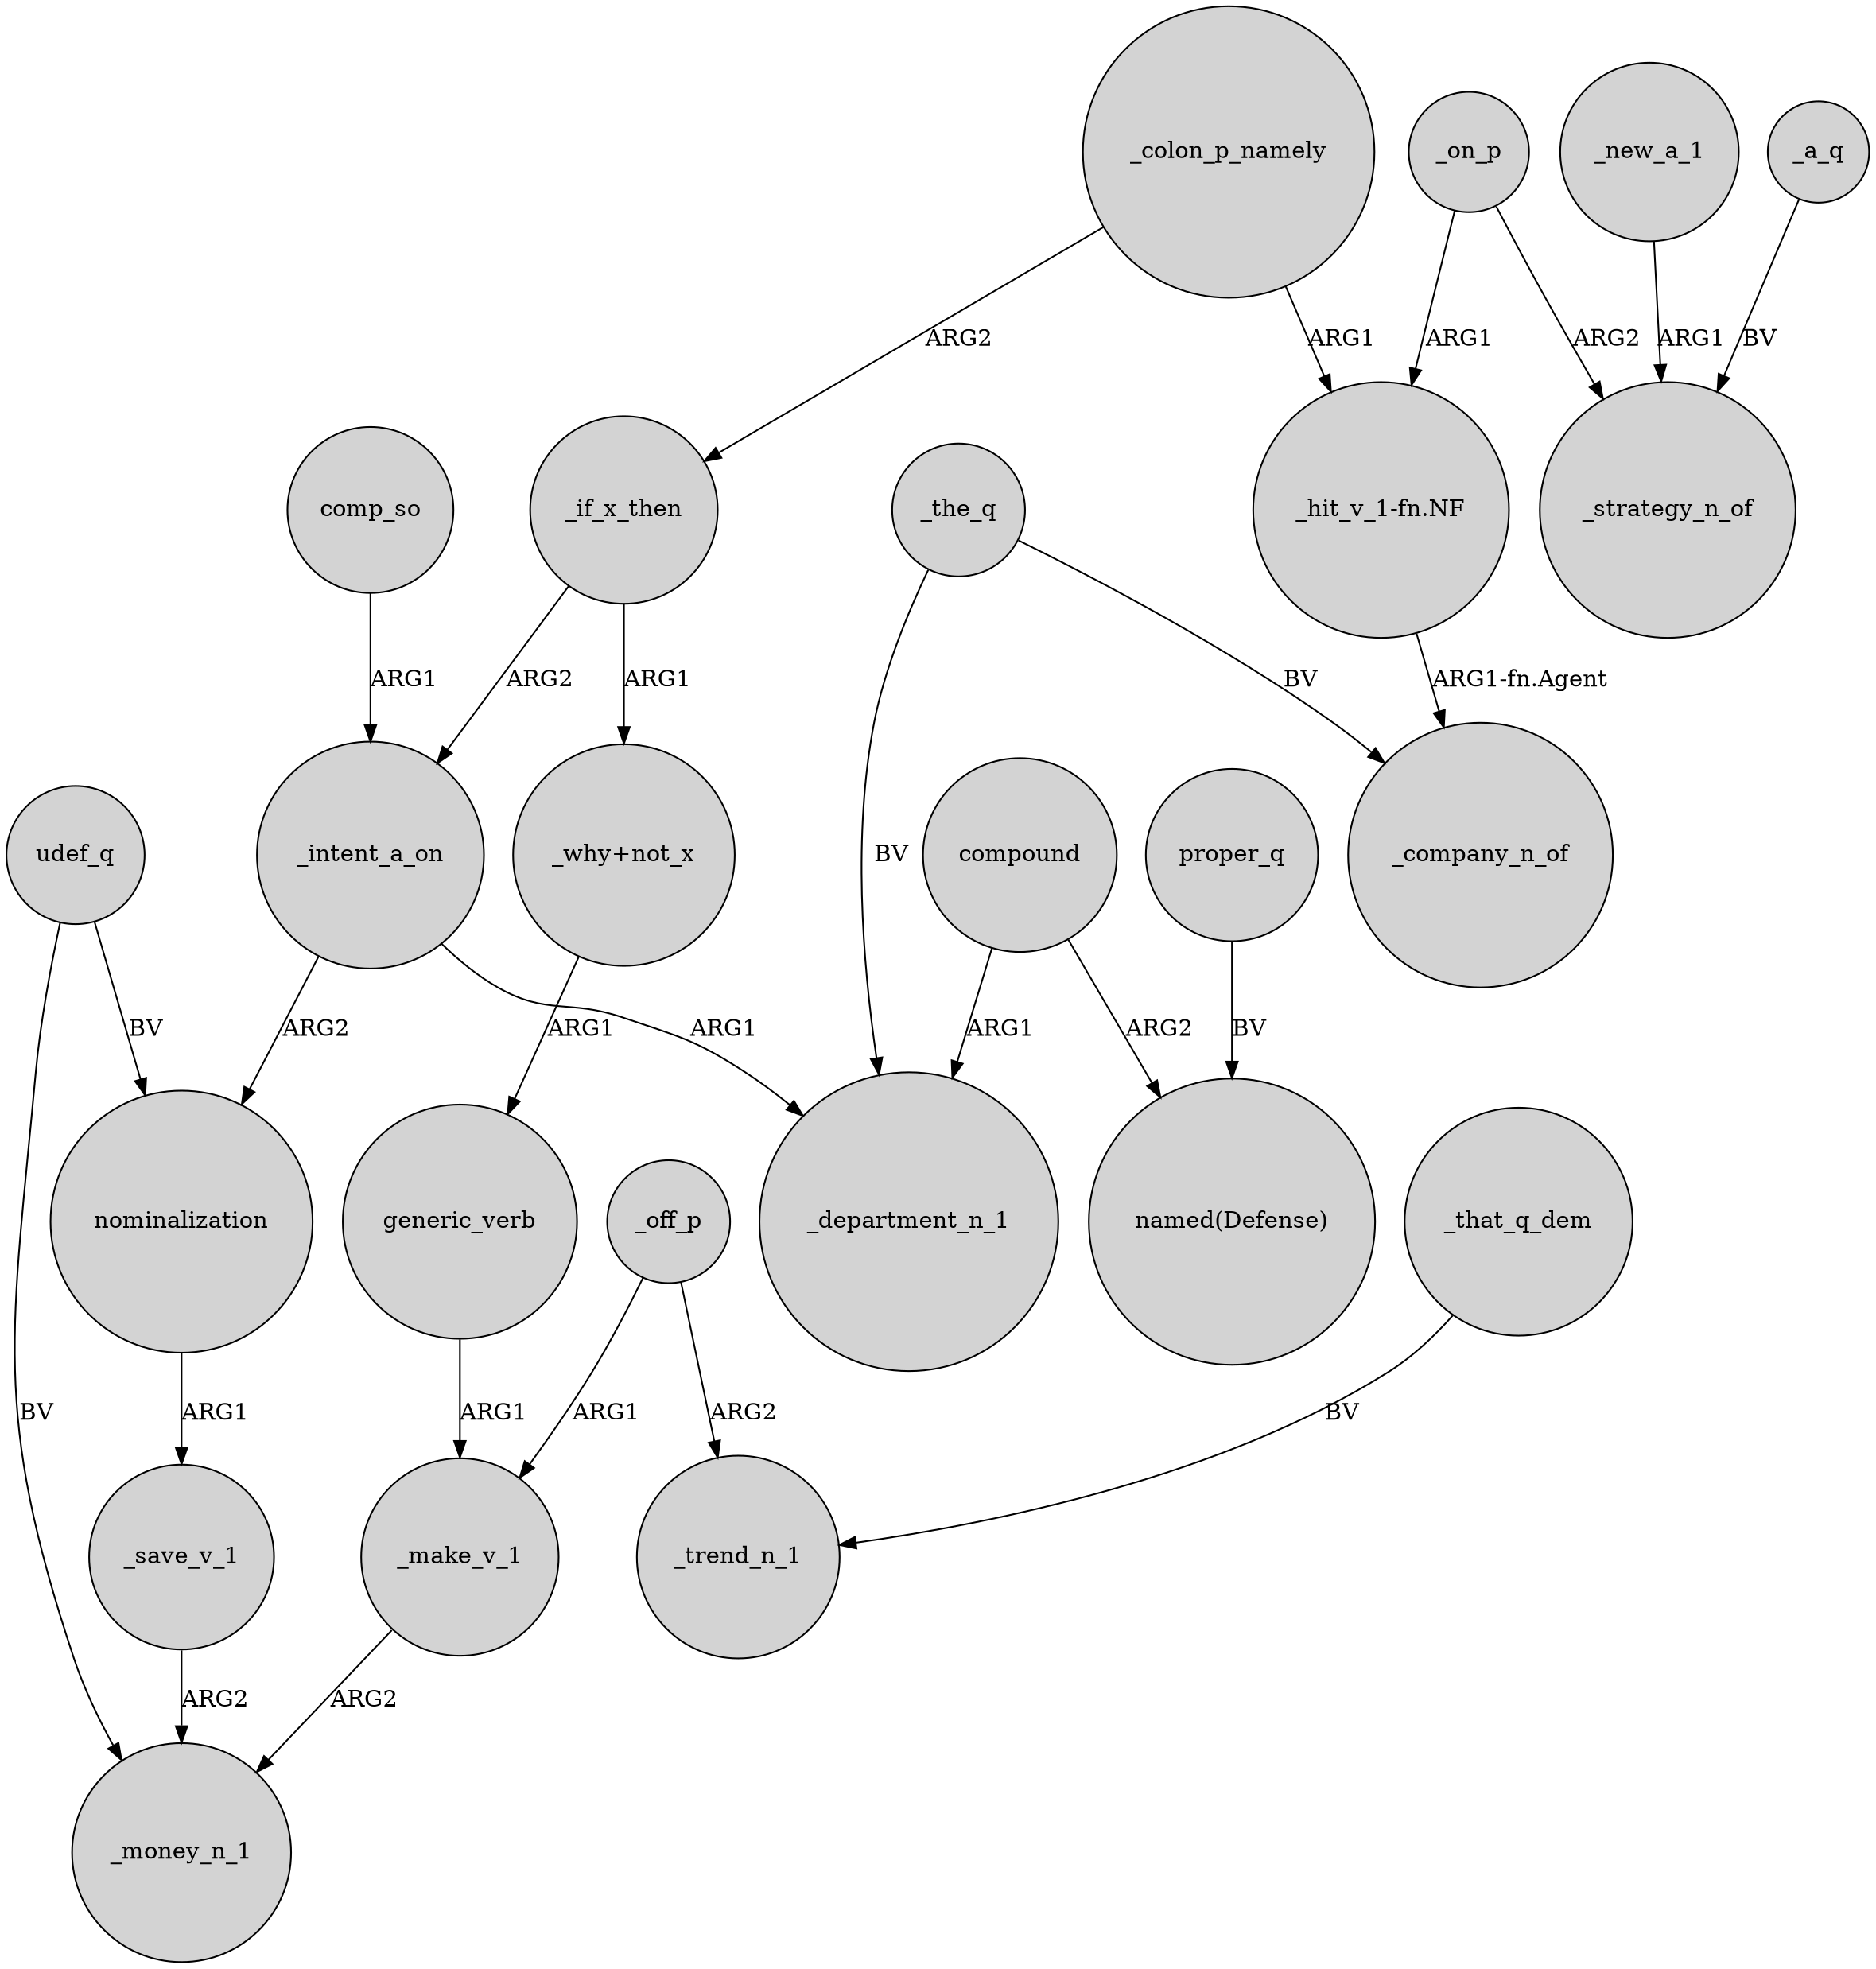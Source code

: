 digraph {
	node [shape=circle style=filled]
	udef_q -> _money_n_1 [label=BV]
	_if_x_then -> _intent_a_on [label=ARG2]
	_intent_a_on -> _department_n_1 [label=ARG1]
	_on_p -> "_hit_v_1-fn.NF" [label=ARG1]
	comp_so -> _intent_a_on [label=ARG1]
	_save_v_1 -> _money_n_1 [label=ARG2]
	compound -> _department_n_1 [label=ARG1]
	_intent_a_on -> nominalization [label=ARG2]
	_new_a_1 -> _strategy_n_of [label=ARG1]
	_the_q -> _department_n_1 [label=BV]
	_the_q -> _company_n_of [label=BV]
	_off_p -> _make_v_1 [label=ARG1]
	_off_p -> _trend_n_1 [label=ARG2]
	nominalization -> _save_v_1 [label=ARG1]
	generic_verb -> _make_v_1 [label=ARG1]
	"_hit_v_1-fn.NF" -> _company_n_of [label="ARG1-fn.Agent"]
	_if_x_then -> "_why+not_x" [label=ARG1]
	"_why+not_x" -> generic_verb [label=ARG1]
	_on_p -> _strategy_n_of [label=ARG2]
	udef_q -> nominalization [label=BV]
	_colon_p_namely -> "_hit_v_1-fn.NF" [label=ARG1]
	proper_q -> "named(Defense)" [label=BV]
	_make_v_1 -> _money_n_1 [label=ARG2]
	_that_q_dem -> _trend_n_1 [label=BV]
	compound -> "named(Defense)" [label=ARG2]
	_colon_p_namely -> _if_x_then [label=ARG2]
	_a_q -> _strategy_n_of [label=BV]
}
